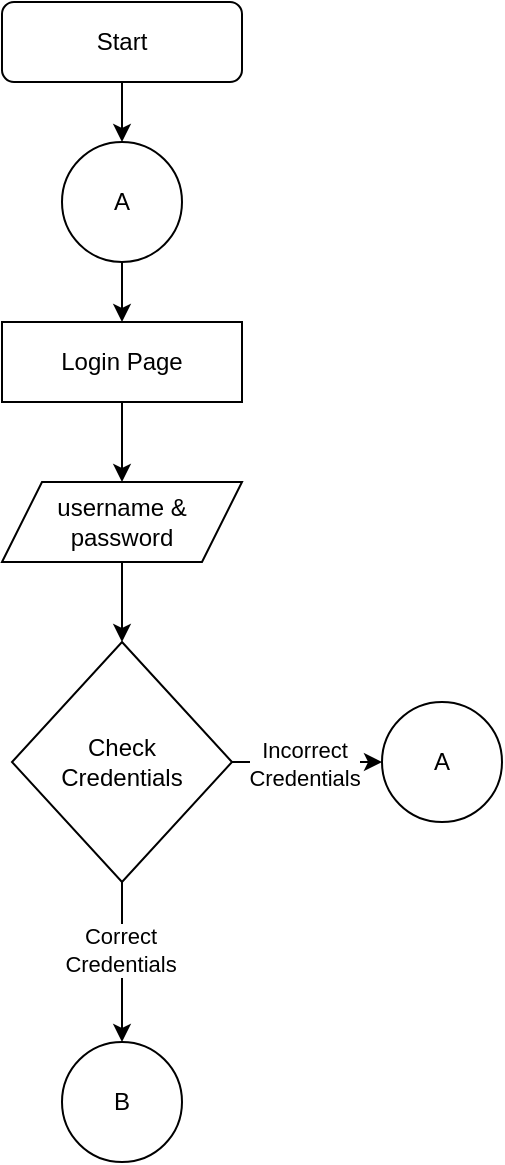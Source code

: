 <mxfile version="21.6.8" type="device" pages="5">
  <diagram id="C5RBs43oDa-KdzZeNtuy" name="Page-1">
    <mxGraphModel dx="778" dy="430" grid="1" gridSize="10" guides="1" tooltips="1" connect="1" arrows="1" fold="1" page="1" pageScale="1" pageWidth="827" pageHeight="1169" math="0" shadow="0">
      <root>
        <mxCell id="WIyWlLk6GJQsqaUBKTNV-0" />
        <mxCell id="WIyWlLk6GJQsqaUBKTNV-1" parent="WIyWlLk6GJQsqaUBKTNV-0" />
        <mxCell id="G6CvmuWi-bwwlyRmXEFi-4" style="edgeStyle=orthogonalEdgeStyle;rounded=0;orthogonalLoop=1;jettySize=auto;html=1;exitX=0.5;exitY=1;exitDx=0;exitDy=0;entryX=0.5;entryY=0;entryDx=0;entryDy=0;" edge="1" parent="WIyWlLk6GJQsqaUBKTNV-1" source="G6CvmuWi-bwwlyRmXEFi-7" target="G6CvmuWi-bwwlyRmXEFi-1">
          <mxGeometry relative="1" as="geometry" />
        </mxCell>
        <mxCell id="G6CvmuWi-bwwlyRmXEFi-0" value="Start" style="rounded=1;whiteSpace=wrap;html=1;" vertex="1" parent="WIyWlLk6GJQsqaUBKTNV-1">
          <mxGeometry x="10" y="10" width="120" height="40" as="geometry" />
        </mxCell>
        <mxCell id="G6CvmuWi-bwwlyRmXEFi-5" style="edgeStyle=orthogonalEdgeStyle;rounded=0;orthogonalLoop=1;jettySize=auto;html=1;exitX=0.5;exitY=1;exitDx=0;exitDy=0;entryX=0.5;entryY=0;entryDx=0;entryDy=0;" edge="1" parent="WIyWlLk6GJQsqaUBKTNV-1" source="G6CvmuWi-bwwlyRmXEFi-1" target="G6CvmuWi-bwwlyRmXEFi-3">
          <mxGeometry relative="1" as="geometry" />
        </mxCell>
        <mxCell id="G6CvmuWi-bwwlyRmXEFi-1" value="Login Page" style="rounded=0;whiteSpace=wrap;html=1;" vertex="1" parent="WIyWlLk6GJQsqaUBKTNV-1">
          <mxGeometry x="10" y="170" width="120" height="40" as="geometry" />
        </mxCell>
        <mxCell id="G6CvmuWi-bwwlyRmXEFi-10" style="edgeStyle=orthogonalEdgeStyle;rounded=0;orthogonalLoop=1;jettySize=auto;html=1;exitX=1;exitY=0.5;exitDx=0;exitDy=0;entryX=0;entryY=0.5;entryDx=0;entryDy=0;" edge="1" parent="WIyWlLk6GJQsqaUBKTNV-1" source="G6CvmuWi-bwwlyRmXEFi-2" target="G6CvmuWi-bwwlyRmXEFi-9">
          <mxGeometry relative="1" as="geometry" />
        </mxCell>
        <mxCell id="G6CvmuWi-bwwlyRmXEFi-12" value="Incorrect&lt;br&gt;Credentials" style="edgeLabel;html=1;align=center;verticalAlign=middle;resizable=0;points=[];" vertex="1" connectable="0" parent="G6CvmuWi-bwwlyRmXEFi-10">
          <mxGeometry x="-0.036" y="-1" relative="1" as="geometry">
            <mxPoint as="offset" />
          </mxGeometry>
        </mxCell>
        <mxCell id="G6CvmuWi-bwwlyRmXEFi-14" value="" style="edgeStyle=orthogonalEdgeStyle;rounded=0;orthogonalLoop=1;jettySize=auto;html=1;" edge="1" parent="WIyWlLk6GJQsqaUBKTNV-1" source="G6CvmuWi-bwwlyRmXEFi-2">
          <mxGeometry relative="1" as="geometry">
            <mxPoint x="70" y="530" as="targetPoint" />
          </mxGeometry>
        </mxCell>
        <mxCell id="G6CvmuWi-bwwlyRmXEFi-15" value="Correct&lt;br&gt;Credentials" style="edgeLabel;html=1;align=center;verticalAlign=middle;resizable=0;points=[];" vertex="1" connectable="0" parent="G6CvmuWi-bwwlyRmXEFi-14">
          <mxGeometry x="-0.15" y="-1" relative="1" as="geometry">
            <mxPoint as="offset" />
          </mxGeometry>
        </mxCell>
        <mxCell id="G6CvmuWi-bwwlyRmXEFi-2" value="Check&lt;br&gt;Credentials" style="rhombus;whiteSpace=wrap;html=1;" vertex="1" parent="WIyWlLk6GJQsqaUBKTNV-1">
          <mxGeometry x="15" y="330" width="110" height="120" as="geometry" />
        </mxCell>
        <mxCell id="G6CvmuWi-bwwlyRmXEFi-6" style="edgeStyle=orthogonalEdgeStyle;rounded=0;orthogonalLoop=1;jettySize=auto;html=1;exitX=0.5;exitY=1;exitDx=0;exitDy=0;entryX=0.5;entryY=0;entryDx=0;entryDy=0;" edge="1" parent="WIyWlLk6GJQsqaUBKTNV-1" source="G6CvmuWi-bwwlyRmXEFi-3" target="G6CvmuWi-bwwlyRmXEFi-2">
          <mxGeometry relative="1" as="geometry">
            <mxPoint x="75" y="320" as="targetPoint" />
          </mxGeometry>
        </mxCell>
        <mxCell id="G6CvmuWi-bwwlyRmXEFi-3" value="username &amp;amp;&lt;br&gt;password" style="shape=parallelogram;perimeter=parallelogramPerimeter;whiteSpace=wrap;html=1;fixedSize=1;" vertex="1" parent="WIyWlLk6GJQsqaUBKTNV-1">
          <mxGeometry x="10" y="250" width="120" height="40" as="geometry" />
        </mxCell>
        <mxCell id="G6CvmuWi-bwwlyRmXEFi-8" value="" style="edgeStyle=orthogonalEdgeStyle;rounded=0;orthogonalLoop=1;jettySize=auto;html=1;exitX=0.5;exitY=1;exitDx=0;exitDy=0;entryX=0.5;entryY=0;entryDx=0;entryDy=0;" edge="1" parent="WIyWlLk6GJQsqaUBKTNV-1" source="G6CvmuWi-bwwlyRmXEFi-0" target="G6CvmuWi-bwwlyRmXEFi-7">
          <mxGeometry relative="1" as="geometry">
            <mxPoint x="70" y="50" as="sourcePoint" />
            <mxPoint x="70" y="170" as="targetPoint" />
          </mxGeometry>
        </mxCell>
        <mxCell id="G6CvmuWi-bwwlyRmXEFi-7" value="A" style="ellipse;whiteSpace=wrap;html=1;aspect=fixed;" vertex="1" parent="WIyWlLk6GJQsqaUBKTNV-1">
          <mxGeometry x="40" y="80" width="60" height="60" as="geometry" />
        </mxCell>
        <mxCell id="G6CvmuWi-bwwlyRmXEFi-9" value="A" style="ellipse;whiteSpace=wrap;html=1;aspect=fixed;" vertex="1" parent="WIyWlLk6GJQsqaUBKTNV-1">
          <mxGeometry x="200" y="360" width="60" height="60" as="geometry" />
        </mxCell>
        <mxCell id="G6CvmuWi-bwwlyRmXEFi-16" value="B" style="ellipse;whiteSpace=wrap;html=1;" vertex="1" parent="WIyWlLk6GJQsqaUBKTNV-1">
          <mxGeometry x="40" y="530" width="60" height="60" as="geometry" />
        </mxCell>
      </root>
    </mxGraphModel>
  </diagram>
  <diagram id="ifMP8OhlYyvHZI-WCEka" name="Page-2">
    <mxGraphModel dx="1050" dy="581" grid="1" gridSize="10" guides="1" tooltips="1" connect="1" arrows="1" fold="1" page="1" pageScale="1" pageWidth="1169" pageHeight="827" math="0" shadow="0">
      <root>
        <mxCell id="0" />
        <mxCell id="1" parent="0" />
        <mxCell id="2wUquN3tdta_xhvCHgYG-2" value="" style="edgeStyle=orthogonalEdgeStyle;rounded=0;orthogonalLoop=1;jettySize=auto;html=1;" edge="1" parent="1" source="XFiq86RddhupKnlUU-NT-1" target="2wUquN3tdta_xhvCHgYG-1">
          <mxGeometry relative="1" as="geometry" />
        </mxCell>
        <mxCell id="XFiq86RddhupKnlUU-NT-1" value="B" style="ellipse;whiteSpace=wrap;html=1;" vertex="1" parent="1">
          <mxGeometry x="530" y="20" width="60" height="60" as="geometry" />
        </mxCell>
        <mxCell id="2wUquN3tdta_xhvCHgYG-1" value="Dashboard" style="whiteSpace=wrap;html=1;" vertex="1" parent="1">
          <mxGeometry x="480" y="160" width="160" height="50" as="geometry" />
        </mxCell>
        <mxCell id="2wUquN3tdta_xhvCHgYG-3" value="" style="endArrow=none;html=1;rounded=0;exitX=0.5;exitY=1;exitDx=0;exitDy=0;" edge="1" parent="1" source="2wUquN3tdta_xhvCHgYG-1">
          <mxGeometry width="50" height="50" relative="1" as="geometry">
            <mxPoint x="590" y="410" as="sourcePoint" />
            <mxPoint x="560" y="280" as="targetPoint" />
          </mxGeometry>
        </mxCell>
        <mxCell id="2wUquN3tdta_xhvCHgYG-4" value="" style="endArrow=none;html=1;rounded=0;" edge="1" parent="1">
          <mxGeometry width="50" height="50" relative="1" as="geometry">
            <mxPoint x="310" y="280" as="sourcePoint" />
            <mxPoint x="800" y="280" as="targetPoint" />
          </mxGeometry>
        </mxCell>
        <mxCell id="2wUquN3tdta_xhvCHgYG-5" value="" style="endArrow=classic;html=1;rounded=0;" edge="1" parent="1">
          <mxGeometry width="50" height="50" relative="1" as="geometry">
            <mxPoint x="310" y="280" as="sourcePoint" />
            <mxPoint x="310" y="360" as="targetPoint" />
          </mxGeometry>
        </mxCell>
        <mxCell id="2wUquN3tdta_xhvCHgYG-6" value="" style="endArrow=classic;html=1;rounded=0;" edge="1" parent="1">
          <mxGeometry width="50" height="50" relative="1" as="geometry">
            <mxPoint x="800" y="280" as="sourcePoint" />
            <mxPoint x="800" y="360" as="targetPoint" />
          </mxGeometry>
        </mxCell>
        <mxCell id="2wUquN3tdta_xhvCHgYG-7" value="" style="endArrow=classic;html=1;rounded=0;" edge="1" parent="1">
          <mxGeometry width="50" height="50" relative="1" as="geometry">
            <mxPoint x="480" y="280" as="sourcePoint" />
            <mxPoint x="480" y="360" as="targetPoint" />
          </mxGeometry>
        </mxCell>
        <mxCell id="2wUquN3tdta_xhvCHgYG-8" value="" style="endArrow=classic;html=1;rounded=0;" edge="1" parent="1">
          <mxGeometry width="50" height="50" relative="1" as="geometry">
            <mxPoint x="640" y="280" as="sourcePoint" />
            <mxPoint x="640" y="360" as="targetPoint" />
          </mxGeometry>
        </mxCell>
        <mxCell id="2wUquN3tdta_xhvCHgYG-18" style="edgeStyle=orthogonalEdgeStyle;rounded=0;orthogonalLoop=1;jettySize=auto;html=1;exitX=0.5;exitY=1;exitDx=0;exitDy=0;" edge="1" parent="1" source="2wUquN3tdta_xhvCHgYG-9" target="2wUquN3tdta_xhvCHgYG-17">
          <mxGeometry relative="1" as="geometry" />
        </mxCell>
        <mxCell id="2wUquN3tdta_xhvCHgYG-9" value="Home" style="whiteSpace=wrap;html=1;" vertex="1" parent="1">
          <mxGeometry x="270" y="360" width="80" height="40" as="geometry" />
        </mxCell>
        <mxCell id="2wUquN3tdta_xhvCHgYG-19" style="edgeStyle=orthogonalEdgeStyle;rounded=0;orthogonalLoop=1;jettySize=auto;html=1;exitX=0.5;exitY=1;exitDx=0;exitDy=0;" edge="1" parent="1" source="2wUquN3tdta_xhvCHgYG-10">
          <mxGeometry relative="1" as="geometry">
            <mxPoint x="480" y="480" as="targetPoint" />
          </mxGeometry>
        </mxCell>
        <mxCell id="2wUquN3tdta_xhvCHgYG-10" value="Employees" style="whiteSpace=wrap;html=1;" vertex="1" parent="1">
          <mxGeometry x="440" y="360" width="80" height="40" as="geometry" />
        </mxCell>
        <mxCell id="2wUquN3tdta_xhvCHgYG-16" style="edgeStyle=orthogonalEdgeStyle;rounded=0;orthogonalLoop=1;jettySize=auto;html=1;exitX=0.5;exitY=1;exitDx=0;exitDy=0;" edge="1" parent="1" source="2wUquN3tdta_xhvCHgYG-11" target="2wUquN3tdta_xhvCHgYG-15">
          <mxGeometry relative="1" as="geometry" />
        </mxCell>
        <mxCell id="2wUquN3tdta_xhvCHgYG-11" value="Payslip" style="whiteSpace=wrap;html=1;" vertex="1" parent="1">
          <mxGeometry x="600" y="360" width="80" height="40" as="geometry" />
        </mxCell>
        <mxCell id="2wUquN3tdta_xhvCHgYG-14" value="" style="edgeStyle=orthogonalEdgeStyle;rounded=0;orthogonalLoop=1;jettySize=auto;html=1;" edge="1" parent="1" source="2wUquN3tdta_xhvCHgYG-12" target="2wUquN3tdta_xhvCHgYG-13">
          <mxGeometry relative="1" as="geometry" />
        </mxCell>
        <mxCell id="2wUquN3tdta_xhvCHgYG-12" value="Logout" style="whiteSpace=wrap;html=1;" vertex="1" parent="1">
          <mxGeometry x="760" y="360" width="80" height="40" as="geometry" />
        </mxCell>
        <mxCell id="2wUquN3tdta_xhvCHgYG-13" value="A" style="ellipse;whiteSpace=wrap;html=1;" vertex="1" parent="1">
          <mxGeometry x="775" y="480" width="50" height="40" as="geometry" />
        </mxCell>
        <mxCell id="2wUquN3tdta_xhvCHgYG-15" value="Generated Payslip" style="rounded=1;whiteSpace=wrap;html=1;" vertex="1" parent="1">
          <mxGeometry x="580" y="480" width="120" height="40" as="geometry" />
        </mxCell>
        <mxCell id="2wUquN3tdta_xhvCHgYG-17" value="Details of net salary, working employees" style="rounded=1;whiteSpace=wrap;html=1;" vertex="1" parent="1">
          <mxGeometry x="250" y="480" width="120" height="40" as="geometry" />
        </mxCell>
        <mxCell id="2wUquN3tdta_xhvCHgYG-21" value="c" style="ellipse;whiteSpace=wrap;html=1;" vertex="1" parent="1">
          <mxGeometry x="455" y="480" width="50" height="40" as="geometry" />
        </mxCell>
      </root>
    </mxGraphModel>
  </diagram>
  <diagram id="RurTLzZ_G_kvnTXaHNDI" name="Page-3">
    <mxGraphModel dx="875" dy="484" grid="1" gridSize="10" guides="1" tooltips="1" connect="1" arrows="1" fold="1" page="1" pageScale="1" pageWidth="1169" pageHeight="827" math="0" shadow="0">
      <root>
        <mxCell id="0" />
        <mxCell id="1" parent="0" />
        <mxCell id="VXVOD5ewRzHmcEYidMO0-1" value="c" style="ellipse;whiteSpace=wrap;html=1;" vertex="1" parent="1">
          <mxGeometry x="535" y="50" width="50" height="40" as="geometry" />
        </mxCell>
        <mxCell id="uk5dn8psNmTH5hG2G_QT-1" value="" style="endArrow=none;html=1;rounded=0;exitX=0.5;exitY=1;exitDx=0;exitDy=0;" edge="1" parent="1">
          <mxGeometry width="50" height="50" relative="1" as="geometry">
            <mxPoint x="560" y="90" as="sourcePoint" />
            <mxPoint x="560" y="160" as="targetPoint" />
          </mxGeometry>
        </mxCell>
        <mxCell id="uk5dn8psNmTH5hG2G_QT-2" value="" style="endArrow=none;html=1;rounded=0;" edge="1" parent="1">
          <mxGeometry width="50" height="50" relative="1" as="geometry">
            <mxPoint x="310" y="160" as="sourcePoint" />
            <mxPoint x="800" y="160" as="targetPoint" />
          </mxGeometry>
        </mxCell>
        <mxCell id="uk5dn8psNmTH5hG2G_QT-3" value="" style="endArrow=classic;html=1;rounded=0;" edge="1" parent="1">
          <mxGeometry width="50" height="50" relative="1" as="geometry">
            <mxPoint x="310" y="160" as="sourcePoint" />
            <mxPoint x="310" y="240" as="targetPoint" />
          </mxGeometry>
        </mxCell>
        <mxCell id="uk5dn8psNmTH5hG2G_QT-4" value="" style="endArrow=classic;html=1;rounded=0;" edge="1" parent="1">
          <mxGeometry width="50" height="50" relative="1" as="geometry">
            <mxPoint x="800" y="160" as="sourcePoint" />
            <mxPoint x="800" y="240" as="targetPoint" />
          </mxGeometry>
        </mxCell>
        <mxCell id="uk5dn8psNmTH5hG2G_QT-5" value="" style="endArrow=classic;html=1;rounded=0;" edge="1" parent="1">
          <mxGeometry width="50" height="50" relative="1" as="geometry">
            <mxPoint x="480" y="160" as="sourcePoint" />
            <mxPoint x="480" y="240" as="targetPoint" />
          </mxGeometry>
        </mxCell>
        <mxCell id="uk5dn8psNmTH5hG2G_QT-6" value="" style="endArrow=classic;html=1;rounded=0;" edge="1" parent="1">
          <mxGeometry width="50" height="50" relative="1" as="geometry">
            <mxPoint x="640" y="160" as="sourcePoint" />
            <mxPoint x="640" y="240" as="targetPoint" />
          </mxGeometry>
        </mxCell>
        <mxCell id="uk5dn8psNmTH5hG2G_QT-19" style="edgeStyle=orthogonalEdgeStyle;rounded=0;orthogonalLoop=1;jettySize=auto;html=1;exitX=0.5;exitY=1;exitDx=0;exitDy=0;entryX=0.5;entryY=0;entryDx=0;entryDy=0;" edge="1" parent="1" source="uk5dn8psNmTH5hG2G_QT-7" target="uk5dn8psNmTH5hG2G_QT-18">
          <mxGeometry relative="1" as="geometry" />
        </mxCell>
        <mxCell id="uk5dn8psNmTH5hG2G_QT-7" value="ADD&lt;br&gt;Employee" style="whiteSpace=wrap;html=1;" vertex="1" parent="1">
          <mxGeometry x="270" y="240" width="80" height="40" as="geometry" />
        </mxCell>
        <mxCell id="uk5dn8psNmTH5hG2G_QT-8" value="ALL&lt;br&gt;Employee" style="whiteSpace=wrap;html=1;" vertex="1" parent="1">
          <mxGeometry x="440" y="240" width="80" height="40" as="geometry" />
        </mxCell>
        <mxCell id="uk5dn8psNmTH5hG2G_QT-9" value="Change&lt;br&gt;Details" style="whiteSpace=wrap;html=1;" vertex="1" parent="1">
          <mxGeometry x="600" y="240" width="80" height="40" as="geometry" />
        </mxCell>
        <mxCell id="uk5dn8psNmTH5hG2G_QT-10" value="Change&lt;br&gt;Status" style="whiteSpace=wrap;html=1;" vertex="1" parent="1">
          <mxGeometry x="760" y="240" width="80" height="40" as="geometry" />
        </mxCell>
        <mxCell id="uk5dn8psNmTH5hG2G_QT-18" value="Employee&lt;br&gt;Added&lt;br&gt;Successfully" style="rounded=1;whiteSpace=wrap;html=1;" vertex="1" parent="1">
          <mxGeometry x="270" y="320" width="80" height="60" as="geometry" />
        </mxCell>
        <mxCell id="uk5dn8psNmTH5hG2G_QT-20" style="edgeStyle=orthogonalEdgeStyle;rounded=0;orthogonalLoop=1;jettySize=auto;html=1;exitX=0.5;exitY=1;exitDx=0;exitDy=0;entryX=0.5;entryY=0;entryDx=0;entryDy=0;" edge="1" parent="1" target="uk5dn8psNmTH5hG2G_QT-21">
          <mxGeometry relative="1" as="geometry">
            <mxPoint x="480" y="280" as="sourcePoint" />
          </mxGeometry>
        </mxCell>
        <mxCell id="uk5dn8psNmTH5hG2G_QT-21" value="All&lt;br&gt;Employees&lt;br&gt;Details" style="rounded=1;whiteSpace=wrap;html=1;" vertex="1" parent="1">
          <mxGeometry x="440" y="320" width="80" height="60" as="geometry" />
        </mxCell>
        <mxCell id="uk5dn8psNmTH5hG2G_QT-22" style="edgeStyle=orthogonalEdgeStyle;rounded=0;orthogonalLoop=1;jettySize=auto;html=1;exitX=0.5;exitY=1;exitDx=0;exitDy=0;entryX=0.5;entryY=0;entryDx=0;entryDy=0;" edge="1" parent="1" target="uk5dn8psNmTH5hG2G_QT-23">
          <mxGeometry relative="1" as="geometry">
            <mxPoint x="640" y="280" as="sourcePoint" />
          </mxGeometry>
        </mxCell>
        <mxCell id="uk5dn8psNmTH5hG2G_QT-23" value="Employee&lt;br&gt;Detail changed&lt;br&gt;Successfully" style="rounded=1;whiteSpace=wrap;html=1;" vertex="1" parent="1">
          <mxGeometry x="600" y="320" width="80" height="60" as="geometry" />
        </mxCell>
        <mxCell id="uk5dn8psNmTH5hG2G_QT-24" style="edgeStyle=orthogonalEdgeStyle;rounded=0;orthogonalLoop=1;jettySize=auto;html=1;exitX=0.5;exitY=1;exitDx=0;exitDy=0;entryX=0.5;entryY=0;entryDx=0;entryDy=0;" edge="1" parent="1" target="uk5dn8psNmTH5hG2G_QT-25">
          <mxGeometry relative="1" as="geometry">
            <mxPoint x="800" y="280" as="sourcePoint" />
          </mxGeometry>
        </mxCell>
        <mxCell id="uk5dn8psNmTH5hG2G_QT-25" value="Employee&lt;br style=&quot;border-color: var(--border-color);&quot;&gt;status&lt;br&gt;changed&lt;br style=&quot;border-color: var(--border-color);&quot;&gt;Successfully" style="rounded=1;whiteSpace=wrap;html=1;" vertex="1" parent="1">
          <mxGeometry x="760" y="320" width="80" height="60" as="geometry" />
        </mxCell>
      </root>
    </mxGraphModel>
  </diagram>
  <diagram id="uFNz6ROAWkAQlvzKGu9-" name="Page-4">
    <mxGraphModel dx="1050" dy="581" grid="1" gridSize="10" guides="1" tooltips="1" connect="1" arrows="1" fold="1" page="1" pageScale="1" pageWidth="1169" pageHeight="827" math="0" shadow="0">
      <root>
        <mxCell id="0" />
        <mxCell id="1" parent="0" />
        <mxCell id="7c-jQqvF5UVD6XwDttwj-1" style="edgeStyle=orthogonalEdgeStyle;rounded=0;orthogonalLoop=1;jettySize=auto;html=1;exitX=0.5;exitY=1;exitDx=0;exitDy=0;entryX=0.5;entryY=0;entryDx=0;entryDy=0;" edge="1" parent="1" source="7c-jQqvF5UVD6XwDttwj-13" target="7c-jQqvF5UVD6XwDttwj-4">
          <mxGeometry relative="1" as="geometry" />
        </mxCell>
        <mxCell id="7c-jQqvF5UVD6XwDttwj-2" value="Start" style="rounded=1;whiteSpace=wrap;html=1;" vertex="1" parent="1">
          <mxGeometry x="490" y="40" width="120" height="40" as="geometry" />
        </mxCell>
        <mxCell id="7c-jQqvF5UVD6XwDttwj-3" style="edgeStyle=orthogonalEdgeStyle;rounded=0;orthogonalLoop=1;jettySize=auto;html=1;exitX=0.5;exitY=1;exitDx=0;exitDy=0;entryX=0.5;entryY=0;entryDx=0;entryDy=0;" edge="1" parent="1" source="7c-jQqvF5UVD6XwDttwj-4" target="7c-jQqvF5UVD6XwDttwj-11">
          <mxGeometry relative="1" as="geometry" />
        </mxCell>
        <mxCell id="7c-jQqvF5UVD6XwDttwj-4" value="Login Page" style="rounded=0;whiteSpace=wrap;html=1;" vertex="1" parent="1">
          <mxGeometry x="490" y="200" width="120" height="40" as="geometry" />
        </mxCell>
        <mxCell id="7c-jQqvF5UVD6XwDttwj-5" style="edgeStyle=orthogonalEdgeStyle;rounded=0;orthogonalLoop=1;jettySize=auto;html=1;exitX=1;exitY=0.5;exitDx=0;exitDy=0;entryX=0;entryY=0.5;entryDx=0;entryDy=0;" edge="1" parent="1" source="7c-jQqvF5UVD6XwDttwj-9" target="7c-jQqvF5UVD6XwDttwj-14">
          <mxGeometry relative="1" as="geometry" />
        </mxCell>
        <mxCell id="7c-jQqvF5UVD6XwDttwj-6" value="Incorrect&lt;br&gt;Credentials" style="edgeLabel;html=1;align=center;verticalAlign=middle;resizable=0;points=[];" vertex="1" connectable="0" parent="7c-jQqvF5UVD6XwDttwj-5">
          <mxGeometry x="-0.036" y="-1" relative="1" as="geometry">
            <mxPoint as="offset" />
          </mxGeometry>
        </mxCell>
        <mxCell id="7c-jQqvF5UVD6XwDttwj-7" value="" style="edgeStyle=orthogonalEdgeStyle;rounded=0;orthogonalLoop=1;jettySize=auto;html=1;" edge="1" parent="1" source="7c-jQqvF5UVD6XwDttwj-9">
          <mxGeometry relative="1" as="geometry">
            <mxPoint x="550" y="560" as="targetPoint" />
          </mxGeometry>
        </mxCell>
        <mxCell id="7c-jQqvF5UVD6XwDttwj-8" value="Correct&lt;br&gt;Credentials" style="edgeLabel;html=1;align=center;verticalAlign=middle;resizable=0;points=[];" vertex="1" connectable="0" parent="7c-jQqvF5UVD6XwDttwj-7">
          <mxGeometry x="-0.15" y="-1" relative="1" as="geometry">
            <mxPoint as="offset" />
          </mxGeometry>
        </mxCell>
        <mxCell id="7c-jQqvF5UVD6XwDttwj-9" value="Check&lt;br&gt;Credentials" style="rhombus;whiteSpace=wrap;html=1;" vertex="1" parent="1">
          <mxGeometry x="495" y="360" width="110" height="120" as="geometry" />
        </mxCell>
        <mxCell id="7c-jQqvF5UVD6XwDttwj-10" style="edgeStyle=orthogonalEdgeStyle;rounded=0;orthogonalLoop=1;jettySize=auto;html=1;exitX=0.5;exitY=1;exitDx=0;exitDy=0;entryX=0.5;entryY=0;entryDx=0;entryDy=0;" edge="1" parent="1" source="7c-jQqvF5UVD6XwDttwj-11" target="7c-jQqvF5UVD6XwDttwj-9">
          <mxGeometry relative="1" as="geometry">
            <mxPoint x="555" y="350" as="targetPoint" />
          </mxGeometry>
        </mxCell>
        <mxCell id="7c-jQqvF5UVD6XwDttwj-11" value="username &amp;amp;&lt;br&gt;password" style="shape=parallelogram;perimeter=parallelogramPerimeter;whiteSpace=wrap;html=1;fixedSize=1;" vertex="1" parent="1">
          <mxGeometry x="490" y="280" width="120" height="40" as="geometry" />
        </mxCell>
        <mxCell id="7c-jQqvF5UVD6XwDttwj-12" value="" style="edgeStyle=orthogonalEdgeStyle;rounded=0;orthogonalLoop=1;jettySize=auto;html=1;exitX=0.5;exitY=1;exitDx=0;exitDy=0;entryX=0.5;entryY=0;entryDx=0;entryDy=0;" edge="1" parent="1" source="7c-jQqvF5UVD6XwDttwj-2" target="7c-jQqvF5UVD6XwDttwj-13">
          <mxGeometry relative="1" as="geometry">
            <mxPoint x="550" y="80" as="sourcePoint" />
            <mxPoint x="550" y="200" as="targetPoint" />
          </mxGeometry>
        </mxCell>
        <mxCell id="7c-jQqvF5UVD6XwDttwj-13" value="A" style="ellipse;whiteSpace=wrap;html=1;aspect=fixed;" vertex="1" parent="1">
          <mxGeometry x="520" y="110" width="60" height="60" as="geometry" />
        </mxCell>
        <mxCell id="7c-jQqvF5UVD6XwDttwj-14" value="A" style="ellipse;whiteSpace=wrap;html=1;aspect=fixed;" vertex="1" parent="1">
          <mxGeometry x="680" y="390" width="60" height="60" as="geometry" />
        </mxCell>
        <mxCell id="7c-jQqvF5UVD6XwDttwj-15" value="B" style="ellipse;whiteSpace=wrap;html=1;" vertex="1" parent="1">
          <mxGeometry x="520" y="560" width="60" height="60" as="geometry" />
        </mxCell>
      </root>
    </mxGraphModel>
  </diagram>
  <diagram id="vboZGPjOJsfbY5YNllCb" name="Page-5">
    <mxGraphModel dx="1050" dy="581" grid="1" gridSize="10" guides="1" tooltips="1" connect="1" arrows="1" fold="1" page="1" pageScale="1" pageWidth="1169" pageHeight="827" math="0" shadow="0">
      <root>
        <mxCell id="0" />
        <mxCell id="1" parent="0" />
        <mxCell id="pgyqr__PJgx5ioMp2nLC-1" value="" style="edgeStyle=orthogonalEdgeStyle;rounded=0;orthogonalLoop=1;jettySize=auto;html=1;" edge="1" parent="1" source="pgyqr__PJgx5ioMp2nLC-2" target="pgyqr__PJgx5ioMp2nLC-3">
          <mxGeometry relative="1" as="geometry" />
        </mxCell>
        <mxCell id="pgyqr__PJgx5ioMp2nLC-2" value="B" style="ellipse;whiteSpace=wrap;html=1;" vertex="1" parent="1">
          <mxGeometry x="530" y="20" width="60" height="60" as="geometry" />
        </mxCell>
        <mxCell id="pgyqr__PJgx5ioMp2nLC-3" value="Dashboard" style="whiteSpace=wrap;html=1;" vertex="1" parent="1">
          <mxGeometry x="480" y="160" width="160" height="50" as="geometry" />
        </mxCell>
        <mxCell id="pgyqr__PJgx5ioMp2nLC-4" value="" style="endArrow=none;html=1;rounded=0;exitX=0.5;exitY=1;exitDx=0;exitDy=0;" edge="1" parent="1" source="pgyqr__PJgx5ioMp2nLC-3">
          <mxGeometry width="50" height="50" relative="1" as="geometry">
            <mxPoint x="590" y="410" as="sourcePoint" />
            <mxPoint x="560" y="280" as="targetPoint" />
          </mxGeometry>
        </mxCell>
        <mxCell id="pgyqr__PJgx5ioMp2nLC-5" value="" style="endArrow=none;html=1;rounded=0;" edge="1" parent="1">
          <mxGeometry width="50" height="50" relative="1" as="geometry">
            <mxPoint x="310" y="280" as="sourcePoint" />
            <mxPoint x="800" y="280" as="targetPoint" />
          </mxGeometry>
        </mxCell>
        <mxCell id="pgyqr__PJgx5ioMp2nLC-6" value="" style="endArrow=classic;html=1;rounded=0;" edge="1" parent="1">
          <mxGeometry width="50" height="50" relative="1" as="geometry">
            <mxPoint x="310" y="280" as="sourcePoint" />
            <mxPoint x="310" y="360" as="targetPoint" />
          </mxGeometry>
        </mxCell>
        <mxCell id="pgyqr__PJgx5ioMp2nLC-7" value="" style="endArrow=classic;html=1;rounded=0;" edge="1" parent="1">
          <mxGeometry width="50" height="50" relative="1" as="geometry">
            <mxPoint x="800" y="280" as="sourcePoint" />
            <mxPoint x="800" y="360" as="targetPoint" />
          </mxGeometry>
        </mxCell>
        <mxCell id="pgyqr__PJgx5ioMp2nLC-8" value="" style="endArrow=classic;html=1;rounded=0;" edge="1" parent="1">
          <mxGeometry width="50" height="50" relative="1" as="geometry">
            <mxPoint x="480" y="280" as="sourcePoint" />
            <mxPoint x="480" y="360" as="targetPoint" />
          </mxGeometry>
        </mxCell>
        <mxCell id="pgyqr__PJgx5ioMp2nLC-9" value="" style="endArrow=classic;html=1;rounded=0;" edge="1" parent="1">
          <mxGeometry width="50" height="50" relative="1" as="geometry">
            <mxPoint x="640" y="280" as="sourcePoint" />
            <mxPoint x="640" y="360" as="targetPoint" />
          </mxGeometry>
        </mxCell>
        <mxCell id="pgyqr__PJgx5ioMp2nLC-10" style="edgeStyle=orthogonalEdgeStyle;rounded=0;orthogonalLoop=1;jettySize=auto;html=1;exitX=0.5;exitY=1;exitDx=0;exitDy=0;" edge="1" parent="1" source="pgyqr__PJgx5ioMp2nLC-11" target="pgyqr__PJgx5ioMp2nLC-20">
          <mxGeometry relative="1" as="geometry" />
        </mxCell>
        <mxCell id="pgyqr__PJgx5ioMp2nLC-11" value="Profile" style="whiteSpace=wrap;html=1;" vertex="1" parent="1">
          <mxGeometry x="270" y="360" width="80" height="40" as="geometry" />
        </mxCell>
        <mxCell id="pgyqr__PJgx5ioMp2nLC-12" style="edgeStyle=orthogonalEdgeStyle;rounded=0;orthogonalLoop=1;jettySize=auto;html=1;exitX=0.5;exitY=1;exitDx=0;exitDy=0;" edge="1" parent="1" source="pgyqr__PJgx5ioMp2nLC-13">
          <mxGeometry relative="1" as="geometry">
            <mxPoint x="480" y="480" as="targetPoint" />
          </mxGeometry>
        </mxCell>
        <mxCell id="pgyqr__PJgx5ioMp2nLC-13" value="Change&lt;br&gt;Details" style="whiteSpace=wrap;html=1;" vertex="1" parent="1">
          <mxGeometry x="440" y="360" width="80" height="40" as="geometry" />
        </mxCell>
        <mxCell id="pgyqr__PJgx5ioMp2nLC-14" style="edgeStyle=orthogonalEdgeStyle;rounded=0;orthogonalLoop=1;jettySize=auto;html=1;exitX=0.5;exitY=1;exitDx=0;exitDy=0;" edge="1" parent="1" source="pgyqr__PJgx5ioMp2nLC-15" target="pgyqr__PJgx5ioMp2nLC-19">
          <mxGeometry relative="1" as="geometry" />
        </mxCell>
        <mxCell id="pgyqr__PJgx5ioMp2nLC-15" value="Payslip" style="whiteSpace=wrap;html=1;" vertex="1" parent="1">
          <mxGeometry x="600" y="360" width="80" height="40" as="geometry" />
        </mxCell>
        <mxCell id="pgyqr__PJgx5ioMp2nLC-16" value="" style="edgeStyle=orthogonalEdgeStyle;rounded=0;orthogonalLoop=1;jettySize=auto;html=1;" edge="1" parent="1" source="pgyqr__PJgx5ioMp2nLC-17" target="pgyqr__PJgx5ioMp2nLC-18">
          <mxGeometry relative="1" as="geometry" />
        </mxCell>
        <mxCell id="pgyqr__PJgx5ioMp2nLC-17" value="Logout" style="whiteSpace=wrap;html=1;" vertex="1" parent="1">
          <mxGeometry x="760" y="360" width="80" height="40" as="geometry" />
        </mxCell>
        <mxCell id="pgyqr__PJgx5ioMp2nLC-18" value="A" style="ellipse;whiteSpace=wrap;html=1;" vertex="1" parent="1">
          <mxGeometry x="775" y="480" width="50" height="40" as="geometry" />
        </mxCell>
        <mxCell id="pgyqr__PJgx5ioMp2nLC-19" value="Generated Payslip" style="rounded=1;whiteSpace=wrap;html=1;" vertex="1" parent="1">
          <mxGeometry x="580" y="480" width="120" height="40" as="geometry" />
        </mxCell>
        <mxCell id="pgyqr__PJgx5ioMp2nLC-20" value="Employee&#39;s Details" style="rounded=1;whiteSpace=wrap;html=1;" vertex="1" parent="1">
          <mxGeometry x="250" y="480" width="120" height="40" as="geometry" />
        </mxCell>
        <mxCell id="pgyqr__PJgx5ioMp2nLC-24" value="" style="edgeStyle=orthogonalEdgeStyle;rounded=0;orthogonalLoop=1;jettySize=auto;html=1;entryX=0.5;entryY=0;entryDx=0;entryDy=0;" edge="1" parent="1" source="pgyqr__PJgx5ioMp2nLC-22" target="pgyqr__PJgx5ioMp2nLC-27">
          <mxGeometry relative="1" as="geometry">
            <mxPoint x="480" y="605" as="targetPoint" />
          </mxGeometry>
        </mxCell>
        <mxCell id="pgyqr__PJgx5ioMp2nLC-22" value="new details" style="shape=parallelogram;perimeter=parallelogramPerimeter;whiteSpace=wrap;html=1;fixedSize=1;" vertex="1" parent="1">
          <mxGeometry x="415" y="480" width="130" height="50" as="geometry" />
        </mxCell>
        <mxCell id="pgyqr__PJgx5ioMp2nLC-27" value="Detail Updated&lt;br&gt;Successfully" style="rounded=1;whiteSpace=wrap;html=1;" vertex="1" parent="1">
          <mxGeometry x="420" y="600" width="120" height="40" as="geometry" />
        </mxCell>
      </root>
    </mxGraphModel>
  </diagram>
</mxfile>

